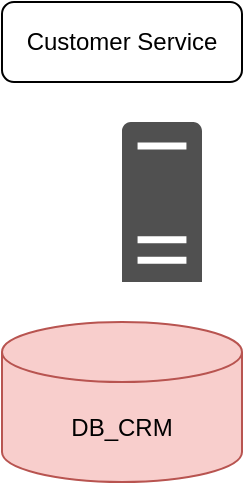 <mxfile version="21.1.2" type="github">
  <diagram id="f106602c-feb2-e66a-4537-3a34d633f6aa" name="Page-1">
    <mxGraphModel dx="1026" dy="604" grid="1" gridSize="10" guides="1" tooltips="1" connect="1" arrows="1" fold="1" page="1" pageScale="1" pageWidth="1169" pageHeight="827" background="none" math="0" shadow="0">
      <root>
        <mxCell id="0" />
        <mxCell id="1" parent="0" />
        <mxCell id="v0CTncaFIIi6fotuZivB-25" value="" style="group" vertex="1" connectable="0" parent="1">
          <mxGeometry x="40" y="40" width="120" height="240" as="geometry" />
        </mxCell>
        <mxCell id="v0CTncaFIIi6fotuZivB-26" value="" style="group" vertex="1" connectable="0" parent="v0CTncaFIIi6fotuZivB-25">
          <mxGeometry width="120" height="140" as="geometry" />
        </mxCell>
        <mxCell id="v0CTncaFIIi6fotuZivB-27" value="Customer Service" style="rounded=1;whiteSpace=wrap;html=1;" vertex="1" parent="v0CTncaFIIi6fotuZivB-26">
          <mxGeometry width="120" height="40" as="geometry" />
        </mxCell>
        <UserObject label="" id="v0CTncaFIIi6fotuZivB-28">
          <mxCell style="group" vertex="1" connectable="0" parent="v0CTncaFIIi6fotuZivB-26">
            <mxGeometry x="10" y="60" width="100" height="80" as="geometry" />
          </mxCell>
        </UserObject>
        <mxCell id="v0CTncaFIIi6fotuZivB-29" value="" style="sketch=0;pointerEvents=1;shadow=0;dashed=0;html=1;strokeColor=none;fillColor=#505050;labelPosition=center;verticalLabelPosition=bottom;verticalAlign=top;outlineConnect=0;align=center;shape=mxgraph.office.servers.server_generic;" vertex="1" parent="v0CTncaFIIi6fotuZivB-28">
          <mxGeometry x="50" width="40" height="80" as="geometry" />
        </mxCell>
        <mxCell id="v0CTncaFIIi6fotuZivB-30" value="" style="shape=image;html=1;verticalAlign=top;verticalLabelPosition=bottom;labelBackgroundColor=#ffffff;imageAspect=0;aspect=fixed;image=https://cdn3.iconfinder.com/data/icons/popular-services-brands/512/laravel-128.png" vertex="1" parent="v0CTncaFIIi6fotuZivB-28">
          <mxGeometry x="11.88" y="44" width="30" height="30" as="geometry" />
        </mxCell>
        <mxCell id="v0CTncaFIIi6fotuZivB-31" value="" style="shape=image;html=1;verticalAlign=top;verticalLabelPosition=bottom;labelBackgroundColor=#ffffff;imageAspect=0;aspect=fixed;image=https://cdn4.iconfinder.com/data/icons/logos-3/568/php-logo-128.png" vertex="1" parent="v0CTncaFIIi6fotuZivB-28">
          <mxGeometry x="11.88" y="10" width="30" height="30" as="geometry" />
        </mxCell>
        <mxCell id="v0CTncaFIIi6fotuZivB-32" value="DB_CRM" style="shape=cylinder3;whiteSpace=wrap;html=1;boundedLbl=1;backgroundOutline=1;size=15;fillColor=#f8cecc;strokeColor=#b85450;" vertex="1" parent="v0CTncaFIIi6fotuZivB-25">
          <mxGeometry y="160" width="120" height="80" as="geometry" />
        </mxCell>
      </root>
    </mxGraphModel>
  </diagram>
</mxfile>
